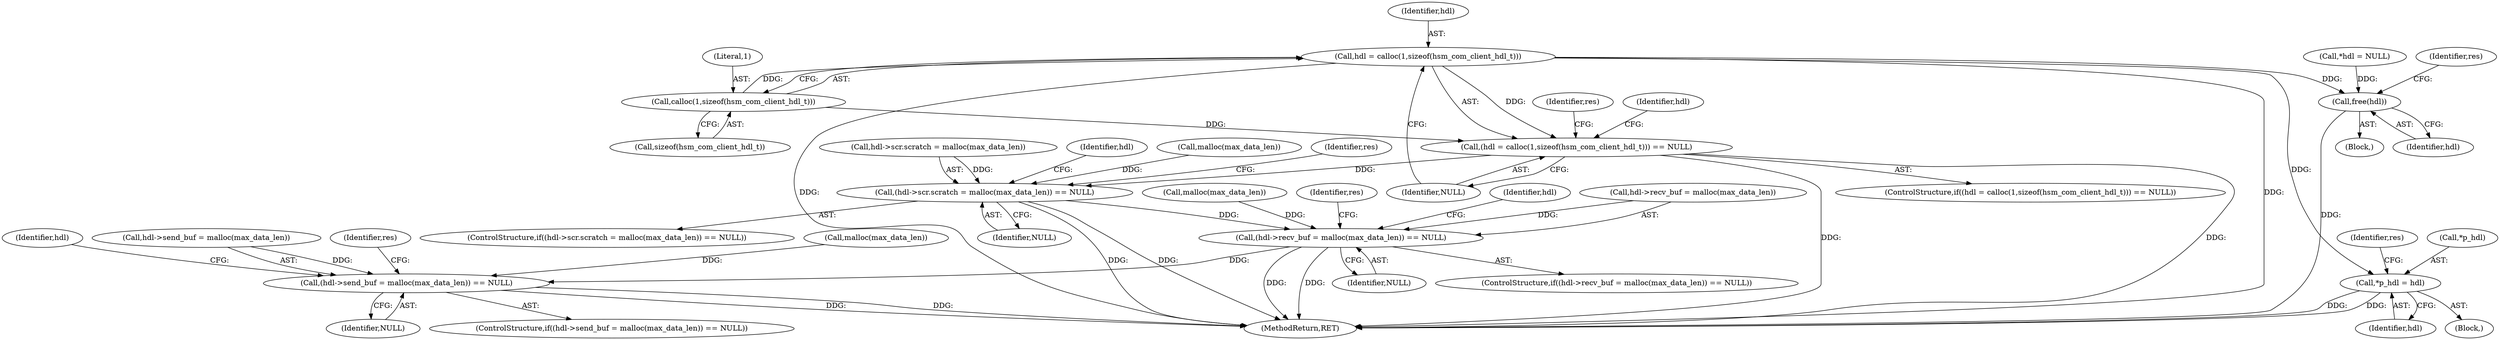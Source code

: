 digraph "0_opa-ff_c5759e7b76f5bf844be6c6641cc1b356bbc83869_1@API" {
"1000150" [label="(Call,hdl = calloc(1,sizeof(hsm_com_client_hdl_t)))"];
"1000152" [label="(Call,calloc(1,sizeof(hsm_com_client_hdl_t)))"];
"1000149" [label="(Call,(hdl = calloc(1,sizeof(hsm_com_client_hdl_t))) == NULL)"];
"1000163" [label="(Call,(hdl->scr.scratch = malloc(max_data_len)) == NULL)"];
"1000179" [label="(Call,(hdl->recv_buf = malloc(max_data_len)) == NULL)"];
"1000193" [label="(Call,(hdl->send_buf = malloc(max_data_len)) == NULL)"];
"1000258" [label="(Call,*p_hdl = hdl)"];
"1000290" [label="(Call,free(hdl))"];
"1000159" [label="(Identifier,res)"];
"1000182" [label="(Identifier,hdl)"];
"1000291" [label="(Identifier,hdl)"];
"1000170" [label="(Call,malloc(max_data_len))"];
"1000267" [label="(Block,)"];
"1000162" [label="(ControlStructure,if((hdl->scr.scratch = malloc(max_data_len)) == NULL))"];
"1000178" [label="(ControlStructure,if((hdl->recv_buf = malloc(max_data_len)) == NULL))"];
"1000263" [label="(Identifier,res)"];
"1000153" [label="(Literal,1)"];
"1000107" [label="(Call,*hdl = NULL)"];
"1000186" [label="(Identifier,NULL)"];
"1000163" [label="(Call,(hdl->scr.scratch = malloc(max_data_len)) == NULL)"];
"1000151" [label="(Identifier,hdl)"];
"1000184" [label="(Call,malloc(max_data_len))"];
"1000194" [label="(Call,hdl->send_buf = malloc(max_data_len))"];
"1000189" [label="(Identifier,res)"];
"1000172" [label="(Identifier,NULL)"];
"1000261" [label="(Identifier,hdl)"];
"1000294" [label="(MethodReturn,RET)"];
"1000175" [label="(Identifier,res)"];
"1000164" [label="(Call,hdl->scr.scratch = malloc(max_data_len))"];
"1000154" [label="(Call,sizeof(hsm_com_client_hdl_t))"];
"1000196" [label="(Identifier,hdl)"];
"1000203" [label="(Identifier,res)"];
"1000293" [label="(Identifier,res)"];
"1000152" [label="(Call,calloc(1,sizeof(hsm_com_client_hdl_t)))"];
"1000193" [label="(Call,(hdl->send_buf = malloc(max_data_len)) == NULL)"];
"1000149" [label="(Call,(hdl = calloc(1,sizeof(hsm_com_client_hdl_t))) == NULL)"];
"1000156" [label="(Identifier,NULL)"];
"1000105" [label="(Block,)"];
"1000192" [label="(ControlStructure,if((hdl->send_buf = malloc(max_data_len)) == NULL))"];
"1000180" [label="(Call,hdl->recv_buf = malloc(max_data_len))"];
"1000150" [label="(Call,hdl = calloc(1,sizeof(hsm_com_client_hdl_t)))"];
"1000200" [label="(Identifier,NULL)"];
"1000167" [label="(Identifier,hdl)"];
"1000259" [label="(Call,*p_hdl)"];
"1000148" [label="(ControlStructure,if((hdl = calloc(1,sizeof(hsm_com_client_hdl_t))) == NULL))"];
"1000198" [label="(Call,malloc(max_data_len))"];
"1000209" [label="(Identifier,hdl)"];
"1000290" [label="(Call,free(hdl))"];
"1000258" [label="(Call,*p_hdl = hdl)"];
"1000179" [label="(Call,(hdl->recv_buf = malloc(max_data_len)) == NULL)"];
"1000150" -> "1000149"  [label="AST: "];
"1000150" -> "1000152"  [label="CFG: "];
"1000151" -> "1000150"  [label="AST: "];
"1000152" -> "1000150"  [label="AST: "];
"1000156" -> "1000150"  [label="CFG: "];
"1000150" -> "1000294"  [label="DDG: "];
"1000150" -> "1000294"  [label="DDG: "];
"1000150" -> "1000149"  [label="DDG: "];
"1000152" -> "1000150"  [label="DDG: "];
"1000150" -> "1000258"  [label="DDG: "];
"1000150" -> "1000290"  [label="DDG: "];
"1000152" -> "1000154"  [label="CFG: "];
"1000153" -> "1000152"  [label="AST: "];
"1000154" -> "1000152"  [label="AST: "];
"1000152" -> "1000149"  [label="DDG: "];
"1000149" -> "1000148"  [label="AST: "];
"1000149" -> "1000156"  [label="CFG: "];
"1000156" -> "1000149"  [label="AST: "];
"1000159" -> "1000149"  [label="CFG: "];
"1000167" -> "1000149"  [label="CFG: "];
"1000149" -> "1000294"  [label="DDG: "];
"1000149" -> "1000294"  [label="DDG: "];
"1000149" -> "1000163"  [label="DDG: "];
"1000163" -> "1000162"  [label="AST: "];
"1000163" -> "1000172"  [label="CFG: "];
"1000164" -> "1000163"  [label="AST: "];
"1000172" -> "1000163"  [label="AST: "];
"1000175" -> "1000163"  [label="CFG: "];
"1000182" -> "1000163"  [label="CFG: "];
"1000163" -> "1000294"  [label="DDG: "];
"1000163" -> "1000294"  [label="DDG: "];
"1000164" -> "1000163"  [label="DDG: "];
"1000170" -> "1000163"  [label="DDG: "];
"1000163" -> "1000179"  [label="DDG: "];
"1000179" -> "1000178"  [label="AST: "];
"1000179" -> "1000186"  [label="CFG: "];
"1000180" -> "1000179"  [label="AST: "];
"1000186" -> "1000179"  [label="AST: "];
"1000189" -> "1000179"  [label="CFG: "];
"1000196" -> "1000179"  [label="CFG: "];
"1000179" -> "1000294"  [label="DDG: "];
"1000179" -> "1000294"  [label="DDG: "];
"1000180" -> "1000179"  [label="DDG: "];
"1000184" -> "1000179"  [label="DDG: "];
"1000179" -> "1000193"  [label="DDG: "];
"1000193" -> "1000192"  [label="AST: "];
"1000193" -> "1000200"  [label="CFG: "];
"1000194" -> "1000193"  [label="AST: "];
"1000200" -> "1000193"  [label="AST: "];
"1000203" -> "1000193"  [label="CFG: "];
"1000209" -> "1000193"  [label="CFG: "];
"1000193" -> "1000294"  [label="DDG: "];
"1000193" -> "1000294"  [label="DDG: "];
"1000194" -> "1000193"  [label="DDG: "];
"1000198" -> "1000193"  [label="DDG: "];
"1000258" -> "1000105"  [label="AST: "];
"1000258" -> "1000261"  [label="CFG: "];
"1000259" -> "1000258"  [label="AST: "];
"1000261" -> "1000258"  [label="AST: "];
"1000263" -> "1000258"  [label="CFG: "];
"1000258" -> "1000294"  [label="DDG: "];
"1000258" -> "1000294"  [label="DDG: "];
"1000290" -> "1000267"  [label="AST: "];
"1000290" -> "1000291"  [label="CFG: "];
"1000291" -> "1000290"  [label="AST: "];
"1000293" -> "1000290"  [label="CFG: "];
"1000290" -> "1000294"  [label="DDG: "];
"1000107" -> "1000290"  [label="DDG: "];
}
